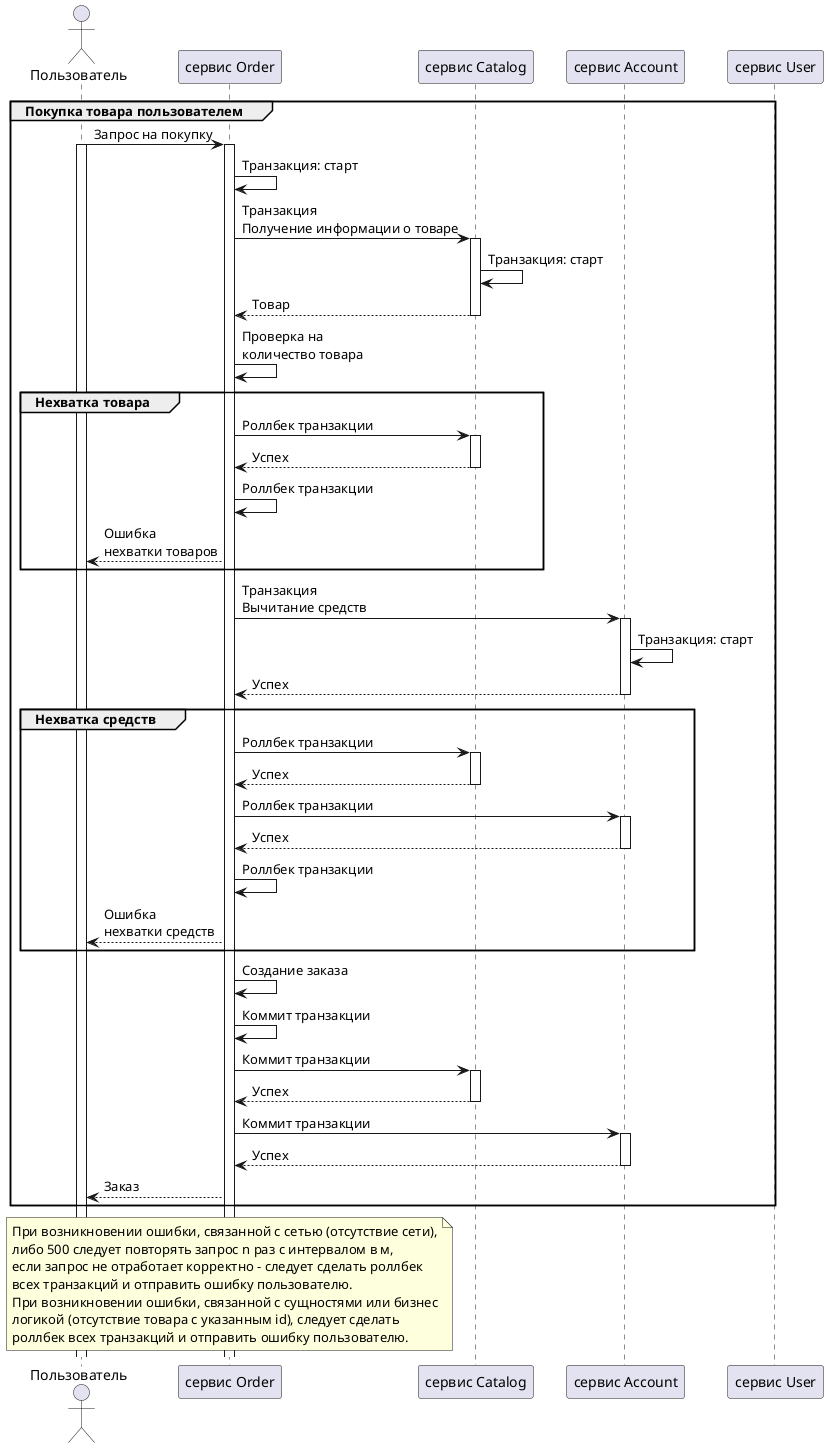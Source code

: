 @startuml
'https://plantuml.com/sequence-diagram

actor "Пользователь" as user
participant "сервис Order" as orderService
participant "сервис Catalog" as catalogService
participant "сервис Account" as accountService
participant "сервис User" as userService

group Покупка товара пользователем
    user -> orderService: Запрос на покупку
    activate user
    activate orderService
    orderService -> orderService: Транзакция: старт
    orderService -> catalogService: Транзакция\nПолучение информации о товаре
    activate catalogService
    catalogService -> catalogService: Транзакция: старт
    orderService <-- catalogService: Товар
    deactivate catalogService
    orderService -> orderService: Проверка на\nколичество товара
    group Нехватка товара
        orderService -> catalogService: Роллбек транзакции
        activate catalogService
        orderService <-- catalogService: Успех
        deactivate catalogService
        orderService -> orderService: Роллбек транзакции
        user <-- orderService: Ошибка\nнехватки товаров
    end group
    orderService -> accountService: Транзакция\nВычитание средств
    activate accountService
    accountService -> accountService: Транзакция: старт
    orderService <-- accountService: Успех
    deactivate accountService
    group Нехватка средств
        orderService -> catalogService: Роллбек транзакции
        activate catalogService
        orderService <-- catalogService: Успех
        deactivate catalogService
        orderService -> accountService: Роллбек транзакции
        activate accountService
        orderService <-- accountService: Успех
        deactivate accountService
        orderService -> orderService: Роллбек транзакции
        user <-- orderService: Ошибка\nнехватки средств
    end group
    orderService -> orderService: Создание заказа
    orderService -> orderService: Коммит транзакции
    orderService -> catalogService: Коммит транзакции
    activate catalogService
    orderService <-- catalogService: Успех
    deactivate catalogService
    orderService -> accountService: Коммит транзакции
    activate accountService
    orderService <-- accountService: Успех
    deactivate accountService
    user <-- orderService: Заказ
end group

note over orderService
При возникновении ошибки, связанной с сетью (отсутствие сети),
либо 500 следует повторять запрос n раз с интервалом в м,
если запрос не отработает корректно - следует сделать роллбек
всех транзакций и отправить ошибку пользователю.
При возникновении ошибки, связанной с сущностями или бизнес
логикой (отсутствие товара с указанным id), следует сделать
роллбек всех транзакций и отправить ошибку пользователю.
end note

@enduml